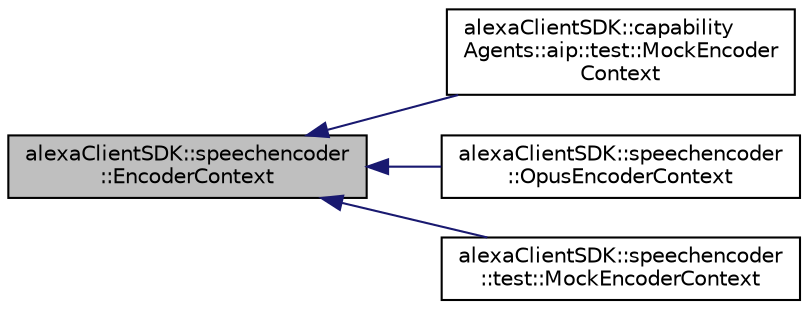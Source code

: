 digraph "alexaClientSDK::speechencoder::EncoderContext"
{
 // LATEX_PDF_SIZE
  edge [fontname="Helvetica",fontsize="10",labelfontname="Helvetica",labelfontsize="10"];
  node [fontname="Helvetica",fontsize="10",shape=record];
  rankdir="LR";
  Node1 [label="alexaClientSDK::speechencoder\l::EncoderContext",height=0.2,width=0.4,color="black", fillcolor="grey75", style="filled", fontcolor="black",tooltip=" "];
  Node1 -> Node2 [dir="back",color="midnightblue",fontsize="10",style="solid",fontname="Helvetica"];
  Node2 [label="alexaClientSDK::capability\lAgents::aip::test::MockEncoder\lContext",height=0.2,width=0.4,color="black", fillcolor="white", style="filled",URL="$classalexa_client_s_d_k_1_1capability_agents_1_1aip_1_1test_1_1_mock_encoder_context.html",tooltip="Mock class that implements the SpeechEncoderContext."];
  Node1 -> Node3 [dir="back",color="midnightblue",fontsize="10",style="solid",fontname="Helvetica"];
  Node3 [label="alexaClientSDK::speechencoder\l::OpusEncoderContext",height=0.2,width=0.4,color="black", fillcolor="white", style="filled",URL="$classalexa_client_s_d_k_1_1speechencoder_1_1_opus_encoder_context.html",tooltip=" "];
  Node1 -> Node4 [dir="back",color="midnightblue",fontsize="10",style="solid",fontname="Helvetica"];
  Node4 [label="alexaClientSDK::speechencoder\l::test::MockEncoderContext",height=0.2,width=0.4,color="black", fillcolor="white", style="filled",URL="$classalexa_client_s_d_k_1_1speechencoder_1_1test_1_1_mock_encoder_context.html",tooltip=" "];
}
